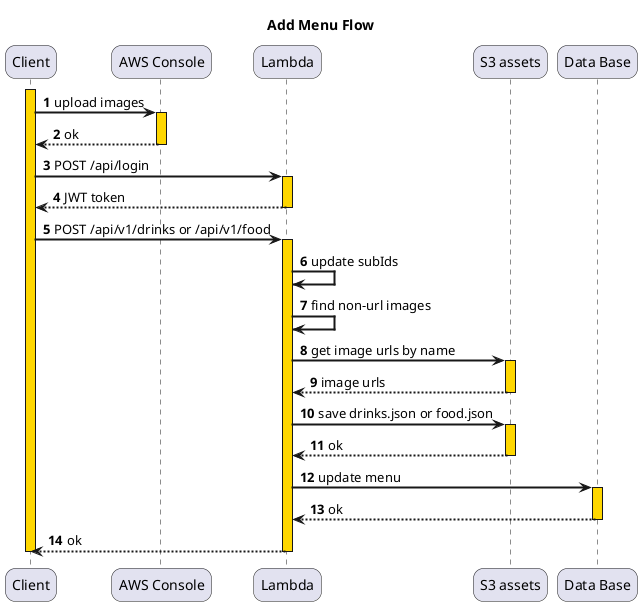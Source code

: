 @startuml

skinparam sequenceArrowThickness 2
skinparam roundcorner 20
skinparam activatColor Green
skinparam sequence {
    LifeLineBackgroundColor Gold
}

title Add Menu Flow
autonumber

participant Client as client
participant "AWS Console" as aws
participant Lambda as lambda
participant "S3 assets" as s3
participant "Data Base" as db

activate client

client -> aws++: upload images
aws --> client--: ok

client -> lambda++: POST /api/login
lambda --> client--: JWT token

client -> lambda++: POST /api/v1/drinks or /api/v1/food

lambda -> lambda: update subIds
lambda -> lambda: find non-url images

lambda -> s3++: get image urls by name
s3 --> lambda--: image urls

lambda -> s3++: save drinks.json or food.json
s3 --> lambda--: ok

lambda -> db++: update menu
db --> lambda--: ok

lambda --> client--: ok

deactivate client
@enduml
